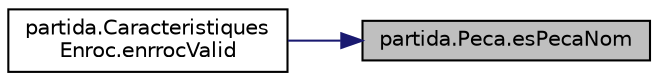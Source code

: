 digraph "partida.Peca.esPecaNom"
{
 // LATEX_PDF_SIZE
  edge [fontname="Helvetica",fontsize="10",labelfontname="Helvetica",labelfontsize="10"];
  node [fontname="Helvetica",fontsize="10",shape=record];
  rankdir="RL";
  Node1 [label="partida.Peca.esPecaNom",height=0.2,width=0.4,color="black", fillcolor="grey75", style="filled", fontcolor="black",tooltip="Comparació del nom de dues Peces."];
  Node1 -> Node2 [dir="back",color="midnightblue",fontsize="10",style="solid",fontname="Helvetica"];
  Node2 [label="partida.Caracteristiques\lEnroc.enrrocValid",height=0.2,width=0.4,color="black", fillcolor="white", style="filled",URL="$classpartida_1_1_caracteristiques_enroc.html#a448d81b62b3df7f649efba5e80c55638",tooltip="Valida l'Enrroc."];
}
